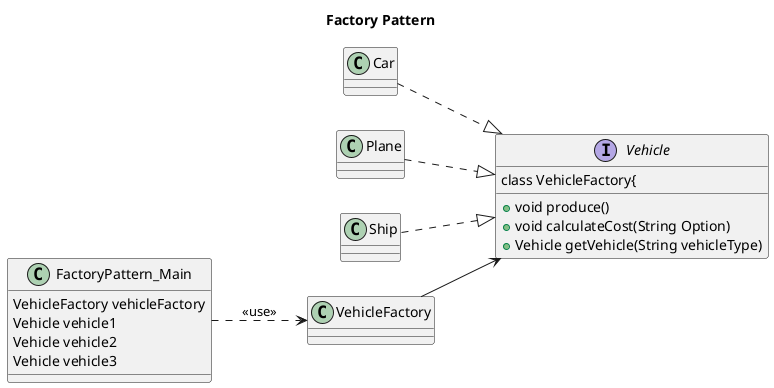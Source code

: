 @startuml

title Factory Pattern
left to right direction

interface Vehicle{
+void produce()
+void calculateCost(String Option)

class VehicleFactory{
+Vehicle getVehicle(String vehicleType)
}
class FactoryPattern_Main{
VehicleFactory vehicleFactory
Vehicle vehicle1
Vehicle vehicle2
Vehicle vehicle3
}

Car ..|> Vehicle
Plane ..|> Vehicle
Ship ..|> Vehicle

VehicleFactory --> Vehicle
FactoryPattern_Main ..> VehicleFactory : <<use>>

@enduml